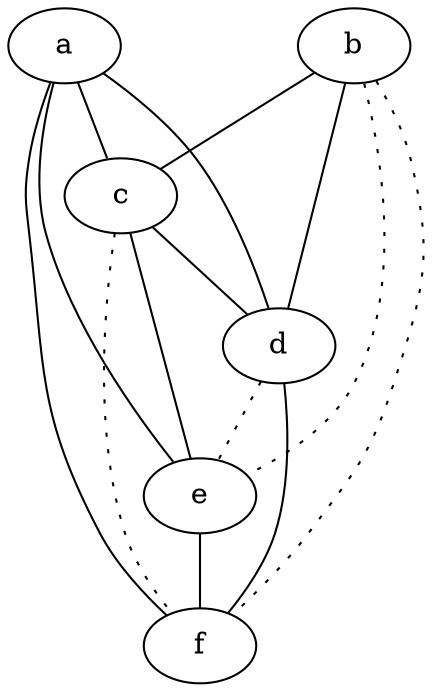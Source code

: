 graph {
a -- c;
a -- d;
a -- e;
a -- f;
b -- c;
b -- d;
b -- e [style=dotted];
b -- f [style=dotted];
c -- d;
c -- e;
c -- f [style=dotted];
d -- e [style=dotted];
d -- f;
e -- f;
}
